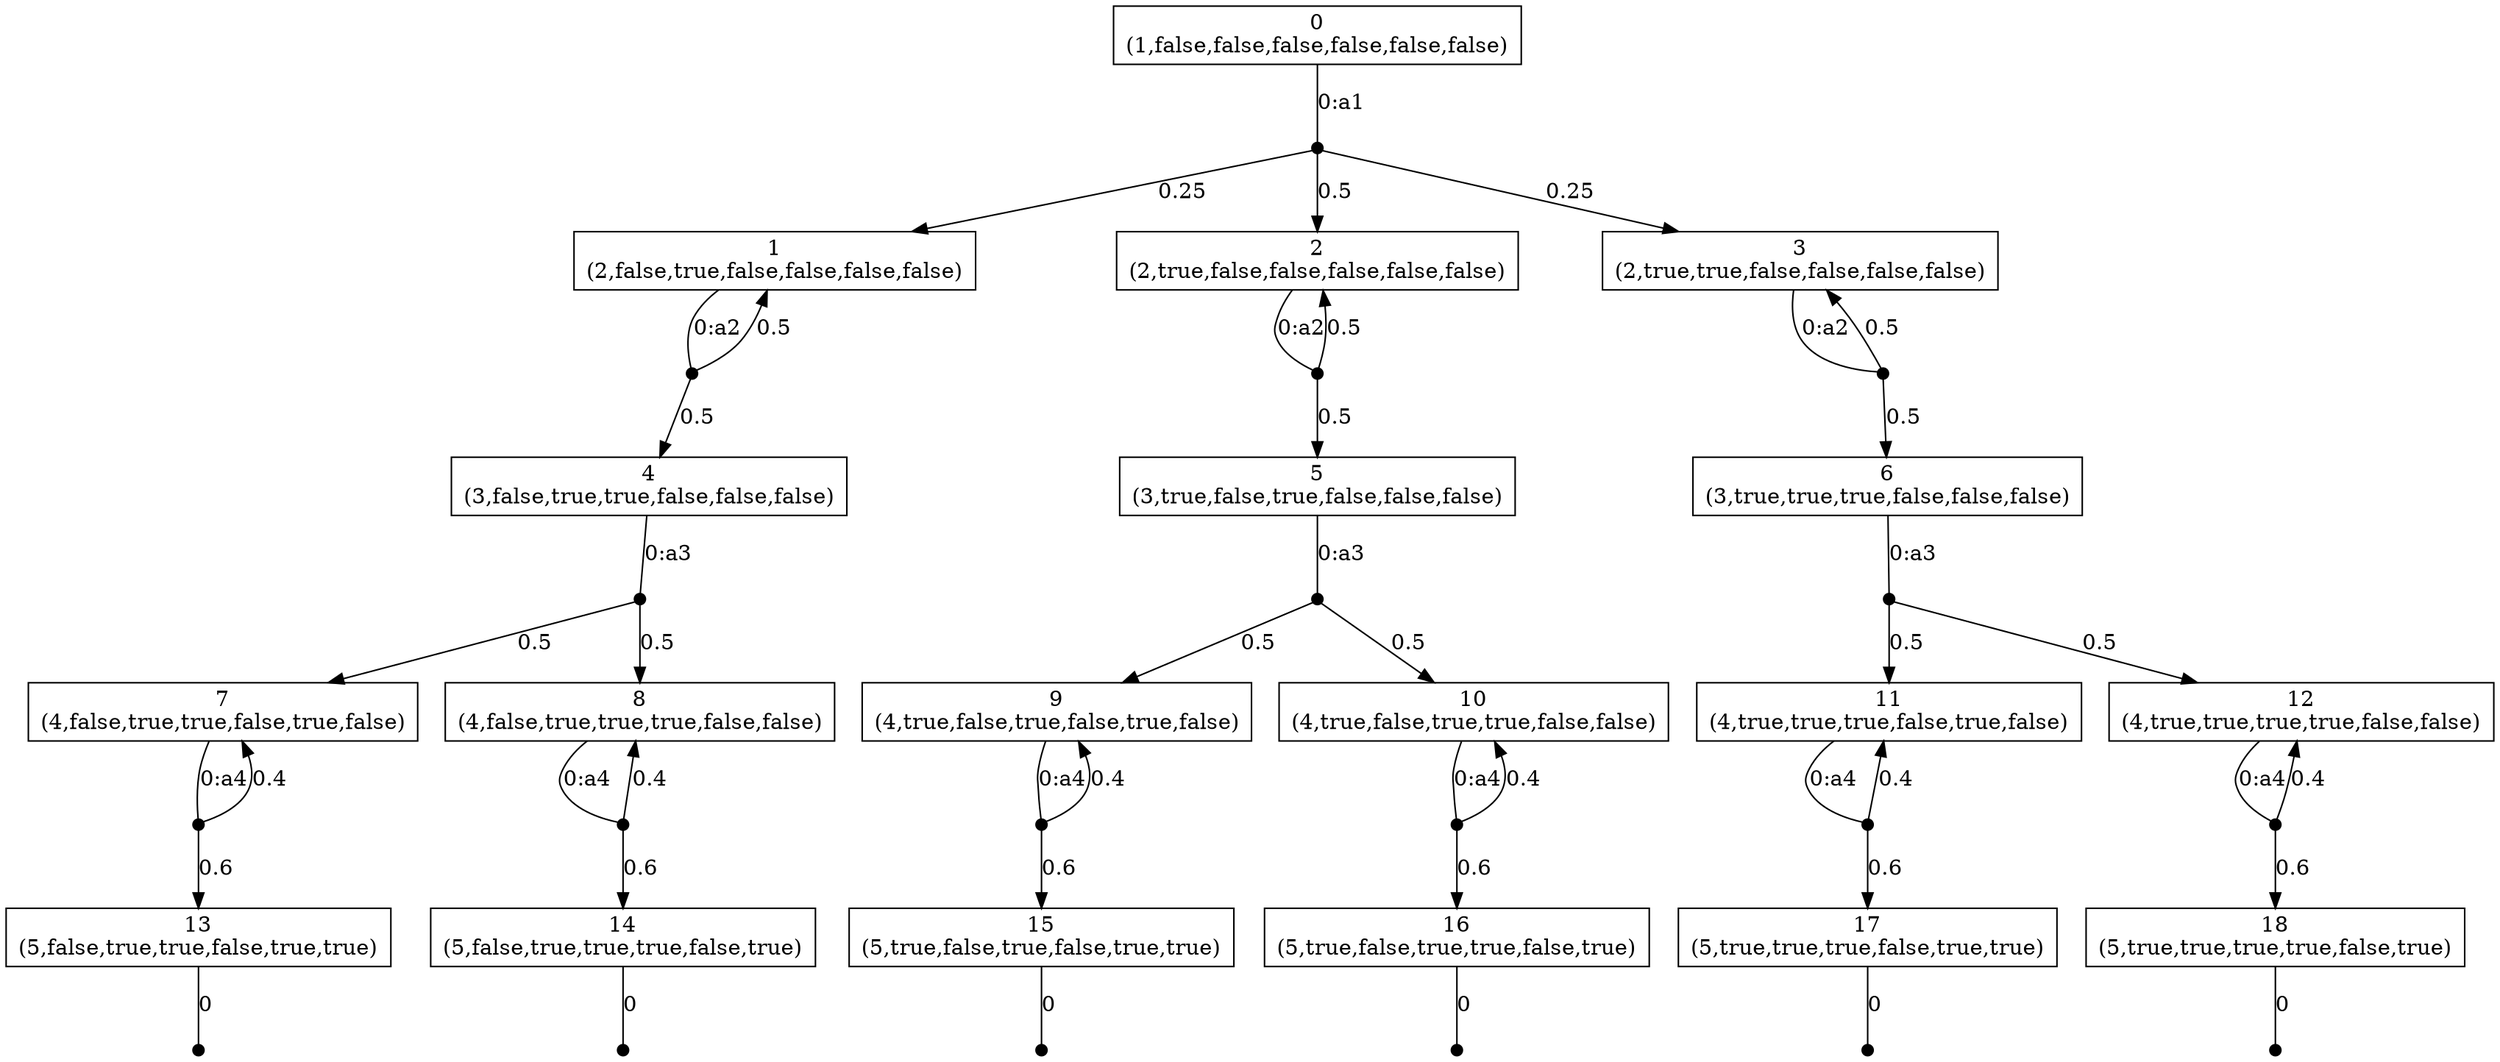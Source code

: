 digraph MDP {
node [label="",shape="box"];
0 [label="0\n(1,false,false,false,false,false,false)"];
0 -> n0_0  [label="0:a1",arrowhead="none"];
n0_0 [ shape=point,width=0.1,height=0.1,label="" ];
n0_0 -> 1  [label="0.25"];
n0_0 -> 2  [label="0.5"];
n0_0 -> 3  [label="0.25"];
1 [label="1\n(2,false,true,false,false,false,false)"];
1 -> n1_0  [label="0:a2",arrowhead="none"];
n1_0 [ shape=point,width=0.1,height=0.1,label="" ];
n1_0 -> 1  [label="0.5"];
n1_0 -> 4  [label="0.5"];
2 [label="2\n(2,true,false,false,false,false,false)"];
2 -> n2_0  [label="0:a2",arrowhead="none"];
n2_0 [ shape=point,width=0.1,height=0.1,label="" ];
n2_0 -> 2  [label="0.5"];
n2_0 -> 5  [label="0.5"];
3 [label="3\n(2,true,true,false,false,false,false)"];
3 -> n3_0  [label="0:a2",arrowhead="none"];
n3_0 [ shape=point,width=0.1,height=0.1,label="" ];
n3_0 -> 3  [label="0.5"];
n3_0 -> 6  [label="0.5"];
4 [label="4\n(3,false,true,true,false,false,false)"];
4 -> n4_0  [label="0:a3",arrowhead="none"];
n4_0 [ shape=point,width=0.1,height=0.1,label="" ];
n4_0 -> 7  [label="0.5"];
n4_0 -> 8  [label="0.5"];
5 [label="5\n(3,true,false,true,false,false,false)"];
5 -> n5_0  [label="0:a3",arrowhead="none"];
n5_0 [ shape=point,width=0.1,height=0.1,label="" ];
n5_0 -> 9  [label="0.5"];
n5_0 -> 10  [label="0.5"];
6 [label="6\n(3,true,true,true,false,false,false)"];
6 -> n6_0  [label="0:a3",arrowhead="none"];
n6_0 [ shape=point,width=0.1,height=0.1,label="" ];
n6_0 -> 11  [label="0.5"];
n6_0 -> 12  [label="0.5"];
7 [label="7\n(4,false,true,true,false,true,false)"];
7 -> n7_0  [label="0:a4",arrowhead="none"];
n7_0 [ shape=point,width=0.1,height=0.1,label="" ];
n7_0 -> 7  [label="0.4"];
n7_0 -> 13  [label="0.6"];
8 [label="8\n(4,false,true,true,true,false,false)"];
8 -> n8_0  [label="0:a4",arrowhead="none"];
n8_0 [ shape=point,width=0.1,height=0.1,label="" ];
n8_0 -> 8  [label="0.4"];
n8_0 -> 14  [label="0.6"];
9 [label="9\n(4,true,false,true,false,true,false)"];
9 -> n9_0  [label="0:a4",arrowhead="none"];
n9_0 [ shape=point,width=0.1,height=0.1,label="" ];
n9_0 -> 9  [label="0.4"];
n9_0 -> 15  [label="0.6"];
10 [label="10\n(4,true,false,true,true,false,false)"];
10 -> n10_0  [label="0:a4",arrowhead="none"];
n10_0 [ shape=point,width=0.1,height=0.1,label="" ];
n10_0 -> 10  [label="0.4"];
n10_0 -> 16  [label="0.6"];
11 [label="11\n(4,true,true,true,false,true,false)"];
11 -> n11_0  [label="0:a4",arrowhead="none"];
n11_0 [ shape=point,width=0.1,height=0.1,label="" ];
n11_0 -> 11  [label="0.4"];
n11_0 -> 17  [label="0.6"];
12 [label="12\n(4,true,true,true,true,false,false)"];
12 -> n12_0  [label="0:a4",arrowhead="none"];
n12_0 [ shape=point,width=0.1,height=0.1,label="" ];
n12_0 -> 12  [label="0.4"];
n12_0 -> 18  [label="0.6"];
13 [label="13\n(5,false,true,true,false,true,true)"];
13 -> n13_0  [label="0",arrowhead="none"];
n13_0 [ shape=point,width=0.1,height=0.1,label="" ];
14 [label="14\n(5,false,true,true,true,false,true)"];
14 -> n14_0  [label="0",arrowhead="none"];
n14_0 [ shape=point,width=0.1,height=0.1,label="" ];
15 [label="15\n(5,true,false,true,false,true,true)"];
15 -> n15_0  [label="0",arrowhead="none"];
n15_0 [ shape=point,width=0.1,height=0.1,label="" ];
16 [label="16\n(5,true,false,true,true,false,true)"];
16 -> n16_0  [label="0",arrowhead="none"];
n16_0 [ shape=point,width=0.1,height=0.1,label="" ];
17 [label="17\n(5,true,true,true,false,true,true)"];
17 -> n17_0  [label="0",arrowhead="none"];
n17_0 [ shape=point,width=0.1,height=0.1,label="" ];
18 [label="18\n(5,true,true,true,true,false,true)"];
18 -> n18_0  [label="0",arrowhead="none"];
n18_0 [ shape=point,width=0.1,height=0.1,label="" ];
}
